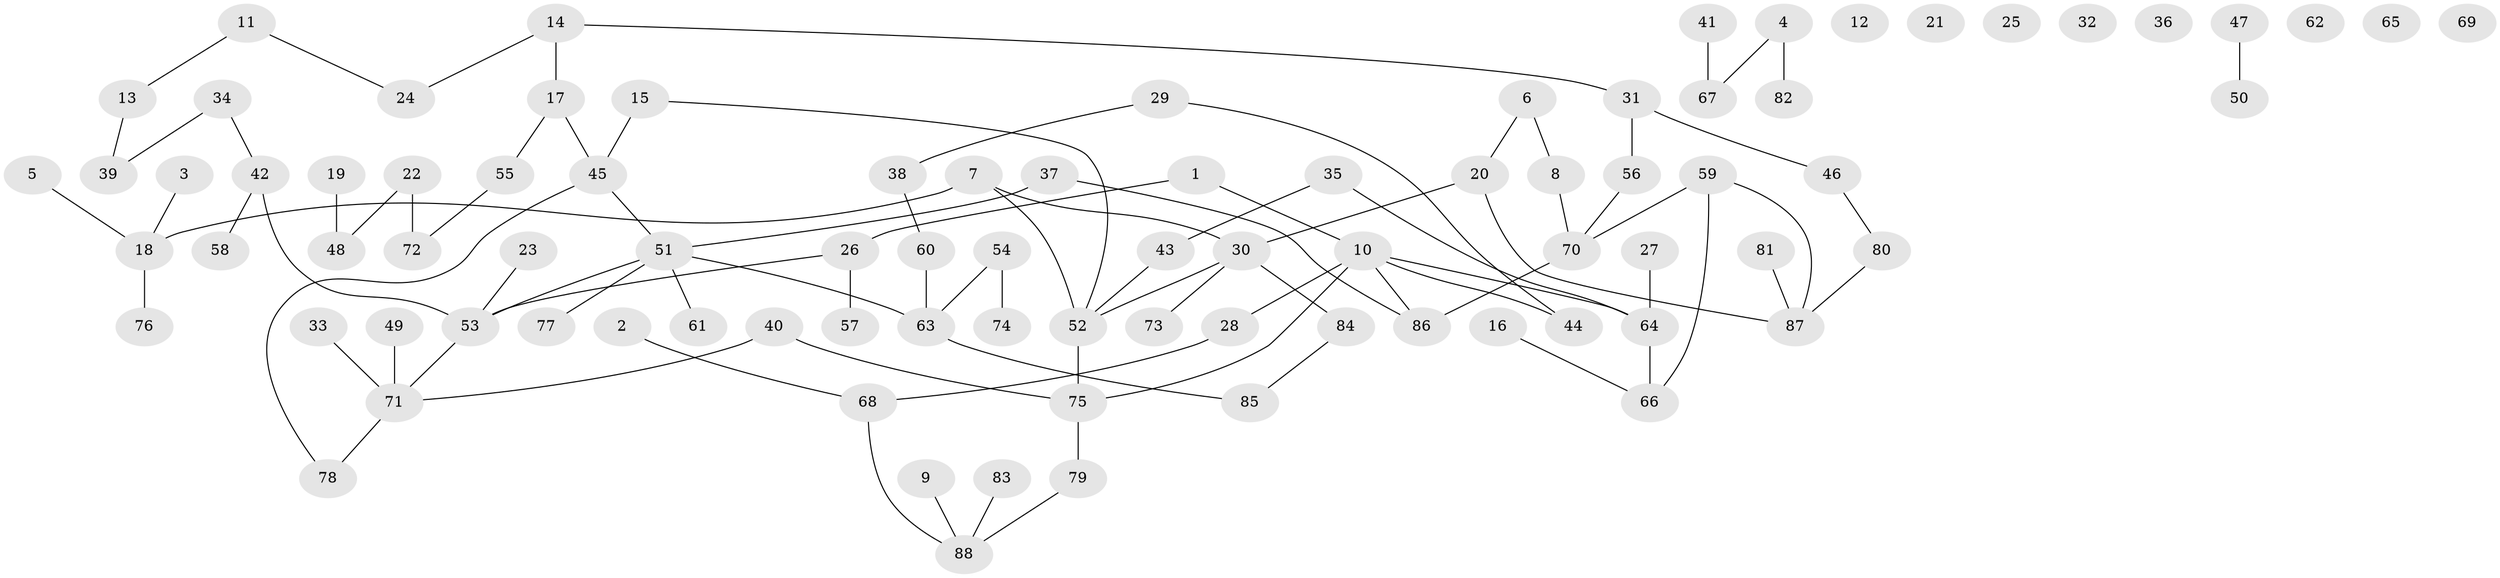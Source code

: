 // Generated by graph-tools (version 1.1) at 2025/39/03/09/25 04:39:55]
// undirected, 88 vertices, 92 edges
graph export_dot {
graph [start="1"]
  node [color=gray90,style=filled];
  1;
  2;
  3;
  4;
  5;
  6;
  7;
  8;
  9;
  10;
  11;
  12;
  13;
  14;
  15;
  16;
  17;
  18;
  19;
  20;
  21;
  22;
  23;
  24;
  25;
  26;
  27;
  28;
  29;
  30;
  31;
  32;
  33;
  34;
  35;
  36;
  37;
  38;
  39;
  40;
  41;
  42;
  43;
  44;
  45;
  46;
  47;
  48;
  49;
  50;
  51;
  52;
  53;
  54;
  55;
  56;
  57;
  58;
  59;
  60;
  61;
  62;
  63;
  64;
  65;
  66;
  67;
  68;
  69;
  70;
  71;
  72;
  73;
  74;
  75;
  76;
  77;
  78;
  79;
  80;
  81;
  82;
  83;
  84;
  85;
  86;
  87;
  88;
  1 -- 10;
  1 -- 26;
  2 -- 68;
  3 -- 18;
  4 -- 67;
  4 -- 82;
  5 -- 18;
  6 -- 8;
  6 -- 20;
  7 -- 18;
  7 -- 30;
  7 -- 52;
  8 -- 70;
  9 -- 88;
  10 -- 28;
  10 -- 44;
  10 -- 64;
  10 -- 75;
  10 -- 86;
  11 -- 13;
  11 -- 24;
  13 -- 39;
  14 -- 17;
  14 -- 24;
  14 -- 31;
  15 -- 45;
  15 -- 52;
  16 -- 66;
  17 -- 45;
  17 -- 55;
  18 -- 76;
  19 -- 48;
  20 -- 30;
  20 -- 87;
  22 -- 48;
  22 -- 72;
  23 -- 53;
  26 -- 53;
  26 -- 57;
  27 -- 64;
  28 -- 68;
  29 -- 38;
  29 -- 44;
  30 -- 52;
  30 -- 73;
  30 -- 84;
  31 -- 46;
  31 -- 56;
  33 -- 71;
  34 -- 39;
  34 -- 42;
  35 -- 43;
  35 -- 64;
  37 -- 51;
  37 -- 86;
  38 -- 60;
  40 -- 71;
  40 -- 75;
  41 -- 67;
  42 -- 53;
  42 -- 58;
  43 -- 52;
  45 -- 51;
  45 -- 78;
  46 -- 80;
  47 -- 50;
  49 -- 71;
  51 -- 53;
  51 -- 61;
  51 -- 63;
  51 -- 77;
  52 -- 75;
  53 -- 71;
  54 -- 63;
  54 -- 74;
  55 -- 72;
  56 -- 70;
  59 -- 66;
  59 -- 70;
  59 -- 87;
  60 -- 63;
  63 -- 85;
  64 -- 66;
  68 -- 88;
  70 -- 86;
  71 -- 78;
  75 -- 79;
  79 -- 88;
  80 -- 87;
  81 -- 87;
  83 -- 88;
  84 -- 85;
}
